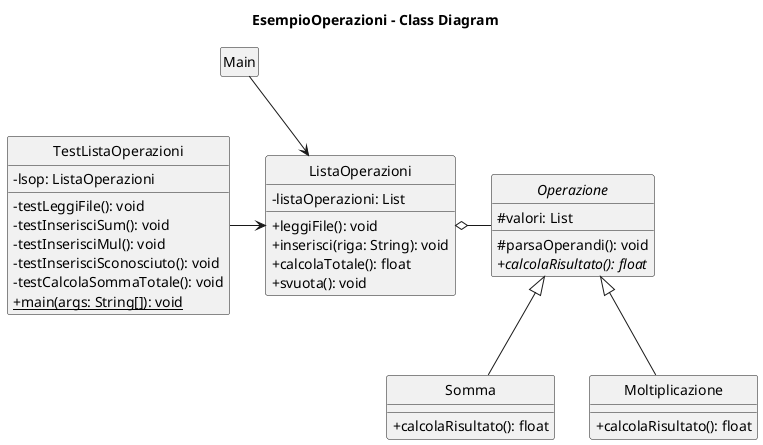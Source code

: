 ' PlantUML: tool per la generazione di UML (.png) in modo testuale
' supporta diversi diagrammi UML 
' (es. diagramma delle classi, di sequenza...)
' esempio file class_diagram.wsd per generare UML a destra
' download (jar): http://plantuml.com/download
' documentazione: http://plantuml.com/class-diagram
' estensione per VS Code (PlantUML): https://marketplace.visualstudio.com/items?itemName=jebbs.plantuml
' (premi ALT-D per aprire la preview in VS Code)
@startuml
' START STYLE
skinparam {
	'monochrome true
	'shadowing false
	'classBackgroundColor white
	'noteBackgroundColor white
	classAttributeIconSize 0
	'linetype polyline
	'linetype ortho
}
hide circle
' END STYLE

title EsempioOperazioni - Class Diagram

class Main
hide Main members

class TestListaOperazioni {
	- lsop: ListaOperazioni
	- testLeggiFile(): void
	- testInserisciSum(): void
	- testInserisciMul(): void
	- testInserisciSconosciuto(): void
	- testCalcolaSommaTotale(): void
	+ {static} main(args: String[]): void
}

abstract class Operazione {
	# valori: List 
	# parsaOperandi(): void
	+ {abstract} calcolaRisultato(): float
}

class Somma {
	+ calcolaRisultato(): float
}

class Moltiplicazione {
	+ calcolaRisultato(): float
}

class ListaOperazioni {
	- listaOperazioni: List
	+ leggiFile(): void
	+ inserisci(riga: String): void
	+ calcolaTotale(): float
	+ svuota(): void
}

' definisco le relazioni
Operazione <|-down- Somma
Operazione <|-down- Moltiplicazione
Main -right-> ListaOperazioni
TestListaOperazioni -right-> ListaOperazioni
ListaOperazioni o-right- Operazione

' per correggere il posizionamento
' posso aggiungere degli archi nascosti
Main -[hidden]-> TestListaOperazioni

@enduml